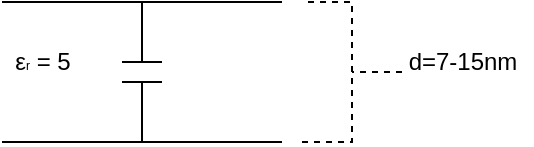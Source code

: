 <mxfile version="13.10.4" type="device"><diagram id="xBwsjVHyZM6GgLzA44Xe" name="Page-1"><mxGraphModel dx="386" dy="216" grid="1" gridSize="10" guides="1" tooltips="1" connect="1" arrows="1" fold="1" page="1" pageScale="1" pageWidth="827" pageHeight="1169" math="0" shadow="0"><root><mxCell id="0"/><mxCell id="1" parent="0"/><mxCell id="zrT-0bFtDJ3kkGe1WoLV-1" value="" style="endArrow=none;html=1;" edge="1" parent="1"><mxGeometry width="50" height="50" relative="1" as="geometry"><mxPoint x="320" y="360" as="sourcePoint"/><mxPoint x="460" y="360" as="targetPoint"/></mxGeometry></mxCell><mxCell id="zrT-0bFtDJ3kkGe1WoLV-2" value="" style="endArrow=none;html=1;" edge="1" parent="1"><mxGeometry width="50" height="50" relative="1" as="geometry"><mxPoint x="320" y="430" as="sourcePoint"/><mxPoint x="460" y="430" as="targetPoint"/></mxGeometry></mxCell><mxCell id="zrT-0bFtDJ3kkGe1WoLV-3" value="" style="endArrow=none;html=1;" edge="1" parent="1"><mxGeometry width="50" height="50" relative="1" as="geometry"><mxPoint x="390" y="430" as="sourcePoint"/><mxPoint x="390" y="400" as="targetPoint"/></mxGeometry></mxCell><mxCell id="zrT-0bFtDJ3kkGe1WoLV-4" value="" style="endArrow=none;html=1;" edge="1" parent="1"><mxGeometry width="50" height="50" relative="1" as="geometry"><mxPoint x="380" y="400" as="sourcePoint"/><mxPoint x="400" y="400" as="targetPoint"/></mxGeometry></mxCell><mxCell id="zrT-0bFtDJ3kkGe1WoLV-5" value="" style="endArrow=none;html=1;" edge="1" parent="1"><mxGeometry width="50" height="50" relative="1" as="geometry"><mxPoint x="380" y="390" as="sourcePoint"/><mxPoint x="400" y="390" as="targetPoint"/></mxGeometry></mxCell><mxCell id="zrT-0bFtDJ3kkGe1WoLV-6" value="" style="endArrow=none;html=1;" edge="1" parent="1"><mxGeometry width="50" height="50" relative="1" as="geometry"><mxPoint x="390" y="390" as="sourcePoint"/><mxPoint x="390" y="360" as="targetPoint"/></mxGeometry></mxCell><mxCell id="zrT-0bFtDJ3kkGe1WoLV-7" value="ε&lt;font style=&quot;font-size: 6px&quot;&gt;r&lt;/font&gt; = 5" style="text;html=1;align=center;verticalAlign=middle;resizable=0;points=[];autosize=1;" vertex="1" parent="1"><mxGeometry x="320" y="380" width="40" height="20" as="geometry"/></mxCell><mxCell id="zrT-0bFtDJ3kkGe1WoLV-8" value="" style="strokeWidth=1;html=1;shape=mxgraph.flowchart.annotation_2;align=left;labelPosition=right;pointerEvents=1;direction=south;rotation=90;dashed=1;" vertex="1" parent="1"><mxGeometry x="460" y="370" width="70" height="50" as="geometry"/></mxCell><mxCell id="zrT-0bFtDJ3kkGe1WoLV-9" value="d=7-15nm" style="text;html=1;align=center;verticalAlign=middle;resizable=0;points=[];autosize=1;" vertex="1" parent="1"><mxGeometry x="515" y="380" width="70" height="20" as="geometry"/></mxCell></root></mxGraphModel></diagram></mxfile>